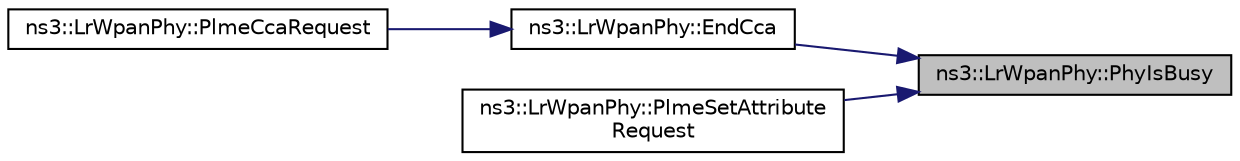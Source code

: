 digraph "ns3::LrWpanPhy::PhyIsBusy"
{
 // LATEX_PDF_SIZE
  edge [fontname="Helvetica",fontsize="10",labelfontname="Helvetica",labelfontsize="10"];
  node [fontname="Helvetica",fontsize="10",shape=record];
  rankdir="RL";
  Node1 [label="ns3::LrWpanPhy::PhyIsBusy",height=0.2,width=0.4,color="black", fillcolor="grey75", style="filled", fontcolor="black",tooltip="Check if the PHY is busy, which is the case if the PHY is currently sending or receiving a frame."];
  Node1 -> Node2 [dir="back",color="midnightblue",fontsize="10",style="solid",fontname="Helvetica"];
  Node2 [label="ns3::LrWpanPhy::EndCca",height=0.2,width=0.4,color="black", fillcolor="white", style="filled",URL="$classns3_1_1_lr_wpan_phy.html#aa7f39e82e542534c3b7a4a9802335f6a",tooltip="Called at the end of the CCA."];
  Node2 -> Node3 [dir="back",color="midnightblue",fontsize="10",style="solid",fontname="Helvetica"];
  Node3 [label="ns3::LrWpanPhy::PlmeCcaRequest",height=0.2,width=0.4,color="black", fillcolor="white", style="filled",URL="$classns3_1_1_lr_wpan_phy.html#a3297797eba6c7423a76c502c80dd0bf1",tooltip="IEEE 802.15.4-2006 section 6.2.2.1 PLME-CCA.request Perform a CCA per section 6.9...."];
  Node1 -> Node4 [dir="back",color="midnightblue",fontsize="10",style="solid",fontname="Helvetica"];
  Node4 [label="ns3::LrWpanPhy::PlmeSetAttribute\lRequest",height=0.2,width=0.4,color="black", fillcolor="white", style="filled",URL="$classns3_1_1_lr_wpan_phy.html#ab535125df10aec4ccfe0b49d970aa117",tooltip="IEEE 802.15.4-2006 section 6.2.2.9 PLME-SET.request Set attributes per definition from Table 23 in se..."];
}

